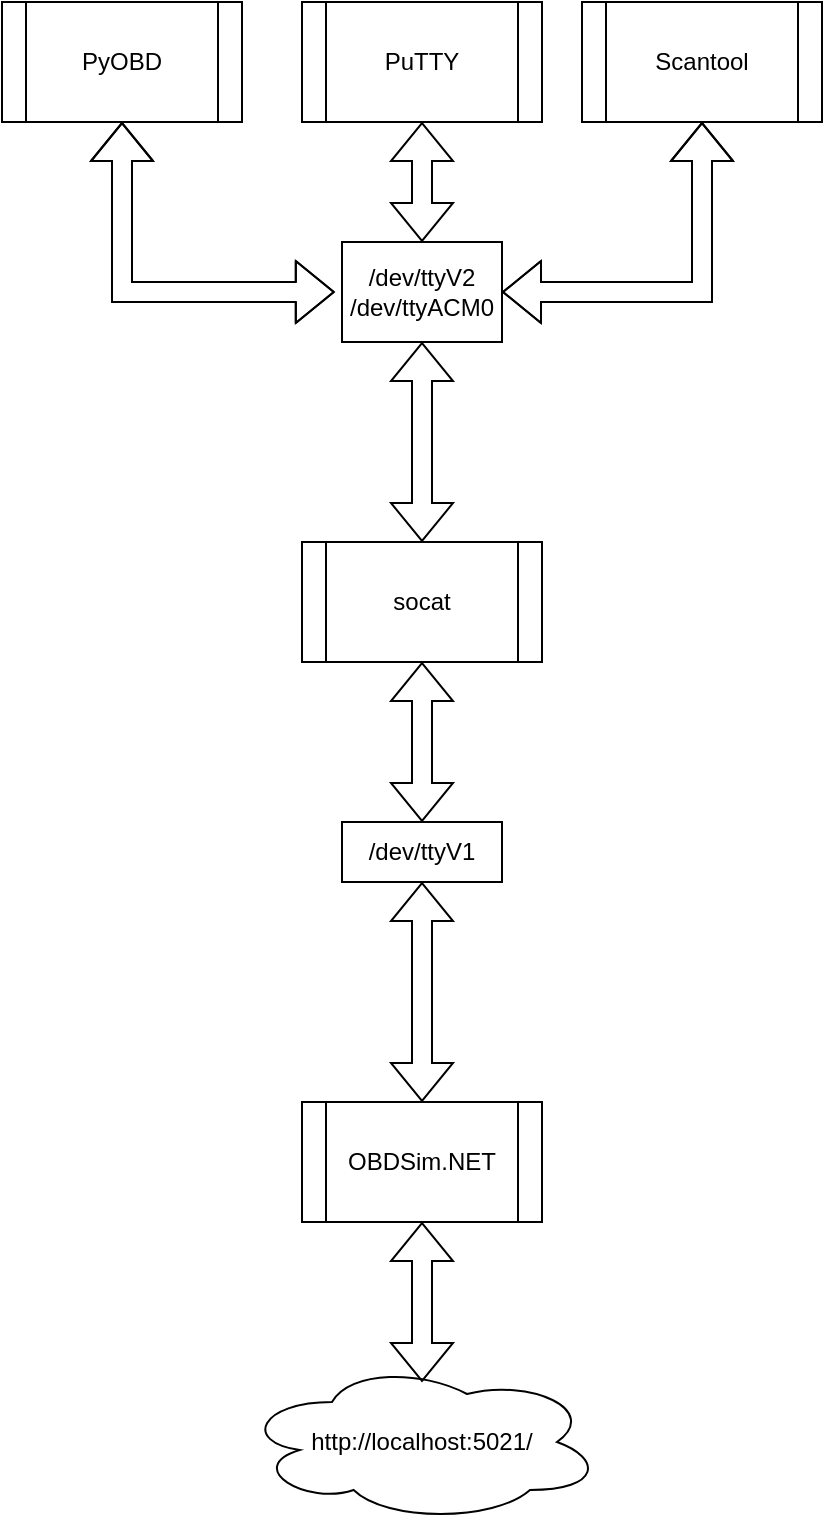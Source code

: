 <mxfile version="24.4.0" type="device">
  <diagram name="Page-1" id="KhdNY7QPQEn-1CbskS0d">
    <mxGraphModel dx="637" dy="587" grid="1" gridSize="10" guides="1" tooltips="1" connect="1" arrows="1" fold="1" page="1" pageScale="1" pageWidth="827" pageHeight="1169" math="0" shadow="0">
      <root>
        <mxCell id="0" />
        <mxCell id="1" parent="0" />
        <mxCell id="ssHLg9pCGTTI6trmPgD1-1" value="socat" style="shape=process;whiteSpace=wrap;html=1;backgroundOutline=1;" vertex="1" parent="1">
          <mxGeometry x="350" y="370" width="120" height="60" as="geometry" />
        </mxCell>
        <mxCell id="ssHLg9pCGTTI6trmPgD1-2" value="/dev/ttyV2&lt;div&gt;/dev/ttyACM0&lt;/div&gt;" style="rounded=0;whiteSpace=wrap;html=1;" vertex="1" parent="1">
          <mxGeometry x="370" y="220" width="80" height="50" as="geometry" />
        </mxCell>
        <mxCell id="ssHLg9pCGTTI6trmPgD1-3" value="/dev/ttyV1" style="rounded=0;whiteSpace=wrap;html=1;" vertex="1" parent="1">
          <mxGeometry x="370" y="510" width="80" height="30" as="geometry" />
        </mxCell>
        <mxCell id="ssHLg9pCGTTI6trmPgD1-5" value="" style="shape=flexArrow;endArrow=classic;startArrow=classic;html=1;rounded=0;entryX=0.5;entryY=0;entryDx=0;entryDy=0;exitX=0.5;exitY=1;exitDx=0;exitDy=0;" edge="1" parent="1" source="ssHLg9pCGTTI6trmPgD1-2" target="ssHLg9pCGTTI6trmPgD1-1">
          <mxGeometry width="100" height="100" relative="1" as="geometry">
            <mxPoint x="290" y="560" as="sourcePoint" />
            <mxPoint x="390" y="460" as="targetPoint" />
          </mxGeometry>
        </mxCell>
        <mxCell id="ssHLg9pCGTTI6trmPgD1-6" value="" style="shape=flexArrow;endArrow=classic;startArrow=classic;html=1;rounded=0;entryX=0.5;entryY=0;entryDx=0;entryDy=0;exitX=0.5;exitY=1;exitDx=0;exitDy=0;" edge="1" parent="1" source="ssHLg9pCGTTI6trmPgD1-1" target="ssHLg9pCGTTI6trmPgD1-3">
          <mxGeometry width="100" height="100" relative="1" as="geometry">
            <mxPoint x="440" y="580" as="sourcePoint" />
            <mxPoint x="540" y="480" as="targetPoint" />
          </mxGeometry>
        </mxCell>
        <mxCell id="ssHLg9pCGTTI6trmPgD1-7" value="OBDSim.NET" style="shape=process;whiteSpace=wrap;html=1;backgroundOutline=1;" vertex="1" parent="1">
          <mxGeometry x="350" y="650" width="120" height="60" as="geometry" />
        </mxCell>
        <mxCell id="ssHLg9pCGTTI6trmPgD1-8" value="" style="shape=flexArrow;endArrow=classic;startArrow=classic;html=1;rounded=0;entryX=0.5;entryY=1;entryDx=0;entryDy=0;exitX=0.5;exitY=0;exitDx=0;exitDy=0;" edge="1" parent="1" source="ssHLg9pCGTTI6trmPgD1-7" target="ssHLg9pCGTTI6trmPgD1-3">
          <mxGeometry width="100" height="100" relative="1" as="geometry">
            <mxPoint x="240" y="680" as="sourcePoint" />
            <mxPoint x="340" y="580" as="targetPoint" />
          </mxGeometry>
        </mxCell>
        <mxCell id="ssHLg9pCGTTI6trmPgD1-9" value="PuTTY" style="shape=process;whiteSpace=wrap;html=1;backgroundOutline=1;" vertex="1" parent="1">
          <mxGeometry x="350" y="100" width="120" height="60" as="geometry" />
        </mxCell>
        <mxCell id="ssHLg9pCGTTI6trmPgD1-10" value="" style="shape=flexArrow;endArrow=classic;startArrow=classic;html=1;rounded=0;entryX=0.5;entryY=1;entryDx=0;entryDy=0;exitX=0.5;exitY=0;exitDx=0;exitDy=0;" edge="1" parent="1" source="ssHLg9pCGTTI6trmPgD1-2" target="ssHLg9pCGTTI6trmPgD1-9">
          <mxGeometry width="100" height="100" relative="1" as="geometry">
            <mxPoint x="250" y="310" as="sourcePoint" />
            <mxPoint x="350" y="210" as="targetPoint" />
          </mxGeometry>
        </mxCell>
        <mxCell id="ssHLg9pCGTTI6trmPgD1-11" value="http://localhost:5021/" style="ellipse;shape=cloud;whiteSpace=wrap;html=1;" vertex="1" parent="1">
          <mxGeometry x="320" y="780" width="180" height="80" as="geometry" />
        </mxCell>
        <mxCell id="ssHLg9pCGTTI6trmPgD1-12" value="" style="shape=flexArrow;endArrow=classic;startArrow=classic;html=1;rounded=0;entryX=0.5;entryY=1;entryDx=0;entryDy=0;exitX=0.5;exitY=0.125;exitDx=0;exitDy=0;exitPerimeter=0;" edge="1" parent="1" source="ssHLg9pCGTTI6trmPgD1-11" target="ssHLg9pCGTTI6trmPgD1-7">
          <mxGeometry width="100" height="100" relative="1" as="geometry">
            <mxPoint x="180" y="770" as="sourcePoint" />
            <mxPoint x="280" y="670" as="targetPoint" />
          </mxGeometry>
        </mxCell>
        <mxCell id="ssHLg9pCGTTI6trmPgD1-13" value="Scantool" style="shape=process;whiteSpace=wrap;html=1;backgroundOutline=1;" vertex="1" parent="1">
          <mxGeometry x="490" y="100" width="120" height="60" as="geometry" />
        </mxCell>
        <mxCell id="ssHLg9pCGTTI6trmPgD1-14" value="" style="shape=flexArrow;endArrow=classic;startArrow=classic;html=1;rounded=0;entryX=0.5;entryY=1;entryDx=0;entryDy=0;exitX=1;exitY=0.5;exitDx=0;exitDy=0;" edge="1" parent="1" source="ssHLg9pCGTTI6trmPgD1-2" target="ssHLg9pCGTTI6trmPgD1-13">
          <mxGeometry width="100" height="100" relative="1" as="geometry">
            <mxPoint x="549.71" y="260" as="sourcePoint" />
            <mxPoint x="549.71" y="190" as="targetPoint" />
            <Array as="points">
              <mxPoint x="550" y="245" />
            </Array>
          </mxGeometry>
        </mxCell>
        <mxCell id="ssHLg9pCGTTI6trmPgD1-15" value="PyOBD" style="shape=process;whiteSpace=wrap;html=1;backgroundOutline=1;" vertex="1" parent="1">
          <mxGeometry x="200" y="100" width="120" height="60" as="geometry" />
        </mxCell>
        <mxCell id="ssHLg9pCGTTI6trmPgD1-16" value="" style="shape=flexArrow;endArrow=classic;startArrow=classic;html=1;rounded=0;entryX=0.5;entryY=1;entryDx=0;entryDy=0;exitX=-0.045;exitY=0.5;exitDx=0;exitDy=0;exitPerimeter=0;" edge="1" parent="1" source="ssHLg9pCGTTI6trmPgD1-2" target="ssHLg9pCGTTI6trmPgD1-15">
          <mxGeometry width="100" height="100" relative="1" as="geometry">
            <mxPoint x="170" y="255" as="sourcePoint" />
            <mxPoint x="270" y="170" as="targetPoint" />
            <Array as="points">
              <mxPoint x="260" y="245" />
            </Array>
          </mxGeometry>
        </mxCell>
      </root>
    </mxGraphModel>
  </diagram>
</mxfile>
